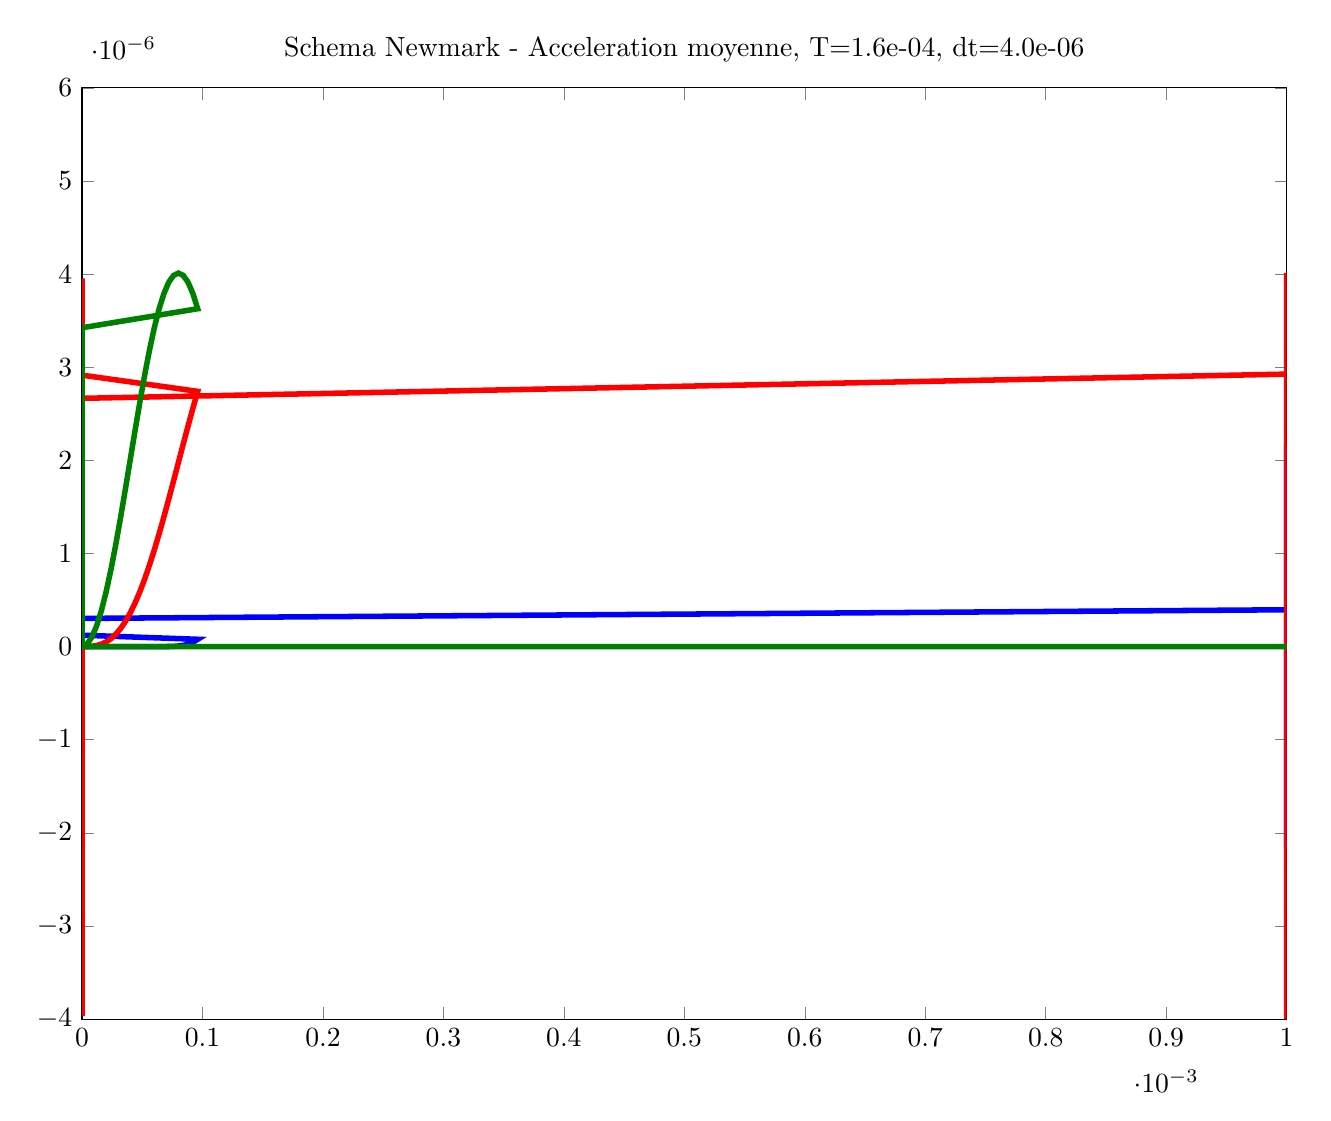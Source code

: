 % This file was created by matlab2tikz v0.4.7 (commit 9d7ddd53b3fb1f0df255c7d242269793e3f459e5) running on MATLAB 7.14.
% Copyright (c) 2008--2014, Nico Schlömer <nico.schloemer@gmail.com>
% All rights reserved.
% Minimal pgfplots version: 1.3
% 
% The latest updates can be retrieved from
%   http://www.mathworks.com/matlabcentral/fileexchange/22022-matlab2tikz
% where you can also make suggestions and rate matlab2tikz.
% 
\begin{tikzpicture}

\begin{axis}[%
width=6.023in,
height=4.656in,
scale only axis,
xmin=0,
xmax=0.001,
ymin=-4e-06,
ymax=6e-06,
title={Schema Newmark - Acceleration moyenne, T=1.6e-04, dt=4.0e-06}
]
\addplot [color=blue,solid,line width=2.0pt,forget plot]
  table[row sep=crcr]{0	0\\
4e-06	7.902e-26\\
8e-06	6.298e-24\\
1.2e-05	2.451e-22\\
1.6e-05	6.206e-21\\
2e-05	1.149e-19\\
2.4e-05	1.658e-18\\
2.8e-05	1.941e-17\\
3.2e-05	1.894e-16\\
3.6e-05	1.571e-15\\
4e-05	1.124e-14\\
4.4e-05	7.018e-14\\
4.8e-05	3.857e-13\\
5.2e-05	1.879e-12\\
5.6e-05	8.165e-12\\
6e-05	3.177e-11\\
6.4e-05	1.112e-10\\
6.8e-05	3.51e-10\\
7.2e-05	1.003e-09\\
7.6e-05	2.597e-09\\
8e-05	6.118e-09\\
8.4e-05	1.315e-08\\
8.8e-05	2.586e-08\\
9.2e-05	4.68e-08\\
9.6e-05	7.837e-08\\
0.0	1.224e-07\\
0.0	1.802e-07\\
0.0	2.522e-07\\
0.0	3.39e-07\\
0.0	4.41e-07\\
0.0	5.578e-07\\
0.0	6.883e-07\\
0.0	8.303e-07\\
0.0	9.813e-07\\
0.0	1.138e-06\\
0.0	1.295e-06\\
0.0	1.45e-06\\
0.0	1.597e-06\\
0.0	1.732e-06\\
0.0	1.854e-06\\
0.0	1.958e-06\\
0.0	2.043e-06\\
0.0	2.107e-06\\
0.0	2.147e-06\\
0.0	2.163e-06\\
0.0	2.154e-06\\
0.0	2.121e-06\\
0.0	2.064e-06\\
0.0	1.984e-06\\
0.0	1.885e-06\\
0.0	1.767e-06\\
0.0	1.635e-06\\
0.0	1.491e-06\\
0.0	1.339e-06\\
0.0	1.183e-06\\
0.0	1.026e-06\\
0.0	8.719e-07\\
0.0	7.25e-07\\
0.0	5.884e-07\\
0.0	4.65e-07\\
0.0	3.568e-07\\
0.0	2.646e-07\\
0.0	1.884e-07\\
0.0	1.271e-07\\
0.0	7.937e-08\\
0.0	4.332e-08\\
0.0	1.732e-08\\
0.0	-6.104e-10\\
0.0	-1.317e-08\\
0.0	-2.382e-08\\
0.0	-3.625e-08\\
0.0	-5.398e-08\\
0.0	-8.039e-08\\
0.0	-1.186e-07\\
0.0	-1.708e-07\\
0.0	-2.382e-07\\
0.0	-3.211e-07\\
0.0	-4.189e-07\\
0.0	-5.309e-07\\
0.0	-6.561e-07\\
0.0	-7.929e-07\\
0.0	-9.393e-07\\
0.0	-1.093e-06\\
0.0	-1.249e-06\\
0.0	-1.405e-06\\
0.0	-1.555e-06\\
0.0	-1.696e-06\\
0.0	-1.823e-06\\
0.0	-1.932e-06\\
0.0	-2.023e-06\\
0.0	-2.091e-06\\
0.0	-2.138e-06\\
0.0	-2.16e-06\\
0.0	-2.159e-06\\
0.0	-2.132e-06\\
0.0	-2.082e-06\\
0.0	-2.009e-06\\
0.0	-1.915e-06\\
0.0	-1.802e-06\\
0.0	-1.673e-06\\
0.0	-1.532e-06\\
0.0	-1.382e-06\\
0.0	-1.227e-06\\
0.0	-1.069e-06\\
0.0	-9.134e-07\\
0.0	-7.634e-07\\
0.0	-6.227e-07\\
0.0	-4.939e-07\\
0.0	-3.791e-07\\
0.0	-2.798e-07\\
0.0	-1.969e-07\\
0.0	-1.302e-07\\
0.0	-7.865e-08\\
0.0	-4.001e-08\\
0.0	-1.195e-08\\
0.0	8.084e-09\\
0.0	2.291e-08\\
0.0	3.528e-08\\
0.0	4.802e-08\\
0.0	6.421e-08\\
0.0	8.705e-08\\
0.0	1.197e-07\\
0.0	1.651e-07\\
0.0	2.256e-07\\
0.0	3.024e-07\\
0.001	3.954e-07\\
0.001	5.036e-07\\
0.001	6.252e-07\\
0.001	7.584e-07\\
0.001	9.013e-07\\
0.001	1.051e-06\\
0.001	1.205e-06\\
0.001	1.359e-06\\
0.001	1.51e-06\\
0.001	1.654e-06\\
0.001	1.787e-06\\
0.001	1.903e-06\\
0.001	2.001e-06\\
0.001	2.077e-06\\
0.001	2.129e-06\\
0.001	2.157e-06\\
0.001	2.161e-06\\
0.001	2.141e-06\\
0.001	2.098e-06\\
0.001	2.031e-06\\
0.001	1.943e-06\\
0.001	1.836e-06\\
0.001	1.711e-06\\
0.001	1.573e-06\\
0.001	1.424e-06\\
0.001	1.269e-06\\
0.001	1.112e-06\\
0.001	9.555e-07\\
0.001	8.033e-07\\
0.001	6.587e-07\\
0.001	5.248e-07\\
0.001	4.041e-07\\
0.001	2.985e-07\\
0.001	2.091e-07\\
0.001	1.362e-07\\
0.001	7.903e-08\\
0.001	3.601e-08\\
0.001	4.912e-09\\
0.001	-1.693e-08\\
0.001	-3.25e-08\\
0.001	-4.489e-08\\
0.001	-5.713e-08\\
0.001	-7.231e-08\\
0.001	-9.359e-08\\
0.001	-1.237e-07\\
0.001	-1.648e-07\\
0.001	-2.189e-07\\
0.001	-2.879e-07\\
0.001	-3.733e-07\\
0.001	-4.753e-07\\
0.001	-5.926e-07\\
0.001	-7.23e-07\\
0.001	-8.637e-07\\
0.001	-1.012e-06\\
0.001	-1.164e-06\\
0.001	-1.317e-06\\
0.001	-1.468e-06\\
0.001	-1.612e-06\\
0.001	-1.748e-06\\
0.001	-1.87e-06\\
0.001	-1.974e-06\\
0.001	-2.058e-06\\
0.001	-2.118e-06\\
0.001	-2.154e-06\\
0.001	-2.165e-06\\
0.001	-2.15e-06\\
0.001	-2.112e-06\\
0.001	-2.05e-06\\
0.001	-1.968e-06\\
0.001	-1.866e-06\\
0.001	-1.747e-06\\
0.001	-1.614e-06\\
0.001	-1.468e-06\\
0.001	-1.314e-06\\
0.001	-1.155e-06\\
0.001	-9.972e-07\\
0.001	-8.426e-07\\
0.001	-6.951e-07\\
0.001	-5.573e-07\\
0.001	-4.318e-07\\
0.001	-3.205e-07\\
0.001	-2.248e-07\\
0.001	-1.453e-07\\
0.001	-8.168e-08\\
0.001	-3.315e-08\\
0.001	1.937e-09\\
0.001	2.614e-08\\
0.001	4.277e-08\\
0.001	5.528e-08\\
0.001	6.69e-08\\
0.001	8.075e-08\\
0.001	9.981e-08\\
0.001	1.267e-07\\
0.001	1.64e-07\\
0.001	2.138e-07\\
0.001	2.779e-07\\
0.001	3.571e-07\\
0.001	4.52e-07\\
0.001	5.623e-07\\
0.001	6.869e-07\\
0.001	8.238e-07\\
0.001	9.7e-07\\
0.001	1.122e-06\\
0.001	1.276e-06\\
0.001	1.427e-06\\
0.001	1.573e-06\\
0.001	1.71e-06\\
0.001	1.834e-06\\
0.001	1.943e-06\\
0.001	2.034e-06\\
0.001	2.103e-06\\
0.001	2.147e-06\\
0.001	2.167e-06\\
0.001	2.159e-06\\
0.001	2.127e-06\\
0.001	2.071e-06\\
0.001	1.993e-06\\
0.001	1.895e-06\\
0.001	1.78e-06\\
0.001	1.65e-06\\
0.001	1.509e-06\\
0.001	1.358e-06\\
0.001	1.201e-06\\
0.001	1.041e-06\\
0.001	8.842e-07\\
0.001	7.327e-07\\
};
\addplot [color=red,solid,line width=2.0pt,forget plot]
  table[row sep=crcr]{0	0\\
4e-06	6.061e-10\\
8e-06	3.631e-09\\
1.2e-05	1.143e-08\\
1.6e-05	2.626e-08\\
2e-05	5.017e-08\\
2.4e-05	8.501e-08\\
2.8e-05	1.324e-07\\
3.2e-05	1.935e-07\\
3.6e-05	2.693e-07\\
4e-05	3.604e-07\\
4.4e-05	4.67e-07\\
4.8e-05	5.888e-07\\
5.2e-05	7.254e-07\\
5.6e-05	8.757e-07\\
6e-05	1.038e-06\\
6.4e-05	1.212e-06\\
6.8e-05	1.395e-06\\
7.2e-05	1.585e-06\\
7.6e-05	1.78e-06\\
8e-05	1.977e-06\\
8.4e-05	2.174e-06\\
8.8e-05	2.368e-06\\
9.2e-05	2.558e-06\\
9.6e-05	2.741e-06\\
0.0	2.915e-06\\
0.0	3.078e-06\\
0.0	3.228e-06\\
0.0	3.365e-06\\
0.0	3.486e-06\\
0.0	3.593e-06\\
0.0	3.684e-06\\
0.0	3.76e-06\\
0.0	3.821e-06\\
0.0	3.868e-06\\
0.0	3.903e-06\\
0.0	3.927e-06\\
0.0	3.942e-06\\
0.0	3.95e-06\\
0.0	3.953e-06\\
0.0	3.953e-06\\
0.0	3.953e-06\\
0.0	3.953e-06\\
0.0	3.953e-06\\
0.0	3.953e-06\\
0.0	3.953e-06\\
0.0	3.952e-06\\
0.0	3.951e-06\\
0.0	3.948e-06\\
0.0	3.942e-06\\
0.0	3.932e-06\\
0.0	3.915e-06\\
0.0	3.888e-06\\
0.0	3.846e-06\\
0.0	3.784e-06\\
0.0	3.699e-06\\
0.0	3.585e-06\\
0.0	3.442e-06\\
0.0	3.268e-06\\
0.0	3.062e-06\\
0.0	2.827e-06\\
0.0	2.562e-06\\
0.0	2.269e-06\\
0.0	1.951e-06\\
0.0	1.609e-06\\
0.0	1.247e-06\\
0.0	8.709e-07\\
0.0	4.84e-07\\
0.0	9.11e-08\\
0.0	-3.034e-07\\
0.0	-6.948e-07\\
0.0	-1.078e-06\\
0.0	-1.448e-06\\
0.0	-1.801e-06\\
0.0	-2.133e-06\\
0.0	-2.441e-06\\
0.0	-2.722e-06\\
0.0	-2.974e-06\\
0.0	-3.195e-06\\
0.0	-3.386e-06\\
0.0	-3.546e-06\\
0.0	-3.677e-06\\
0.0	-3.779e-06\\
0.0	-3.855e-06\\
0.0	-3.909e-06\\
0.0	-3.943e-06\\
0.0	-3.961e-06\\
0.0	-3.968e-06\\
0.0	-3.967e-06\\
0.0	-3.962e-06\\
0.0	-3.956e-06\\
0.0	-3.952e-06\\
0.0	-3.949e-06\\
0.0	-3.949e-06\\
0.0	-3.949e-06\\
0.0	-3.948e-06\\
0.0	-3.945e-06\\
0.0	-3.937e-06\\
0.0	-3.925e-06\\
0.0	-3.905e-06\\
0.0	-3.877e-06\\
0.0	-3.837e-06\\
0.0	-3.78e-06\\
0.0	-3.701e-06\\
0.0	-3.598e-06\\
0.0	-3.465e-06\\
0.0	-3.302e-06\\
0.0	-3.106e-06\\
0.0	-2.879e-06\\
0.0	-2.62e-06\\
0.0	-2.333e-06\\
0.0	-2.021e-06\\
0.0	-1.685e-06\\
0.0	-1.331e-06\\
0.0	-9.592e-07\\
0.0	-5.747e-07\\
0.0	-1.822e-07\\
0.0	2.132e-07\\
0.0	6.062e-07\\
0.0	9.917e-07\\
0.0	1.365e-06\\
0.0	1.723e-06\\
0.0	2.061e-06\\
0.0	2.376e-06\\
0.0	2.666e-06\\
0.001	2.926e-06\\
0.001	3.156e-06\\
0.001	3.355e-06\\
0.001	3.524e-06\\
0.001	3.662e-06\\
0.001	3.772e-06\\
0.001	3.856e-06\\
0.001	3.915e-06\\
0.001	3.953e-06\\
0.001	3.974e-06\\
0.001	3.983e-06\\
0.001	3.982e-06\\
0.001	3.975e-06\\
0.001	3.965e-06\\
0.001	3.956e-06\\
0.001	3.949e-06\\
0.001	3.944e-06\\
0.001	3.942e-06\\
0.001	3.94e-06\\
0.001	3.937e-06\\
0.001	3.932e-06\\
0.001	3.921e-06\\
0.001	3.901e-06\\
0.001	3.872e-06\\
0.001	3.83e-06\\
0.001	3.774e-06\\
0.001	3.699e-06\\
0.001	3.603e-06\\
0.001	3.481e-06\\
0.001	3.33e-06\\
0.001	3.146e-06\\
0.001	2.929e-06\\
0.001	2.679e-06\\
0.001	2.399e-06\\
0.001	2.092e-06\\
0.001	1.762e-06\\
0.001	1.411e-06\\
0.001	1.043e-06\\
0.001	6.62e-07\\
0.001	2.725e-07\\
0.001	-1.211e-07\\
0.001	-5.145e-07\\
0.001	-9.029e-07\\
0.001	-1.282e-06\\
0.001	-1.645e-06\\
0.001	-1.99e-06\\
0.001	-2.311e-06\\
0.001	-2.607e-06\\
0.001	-2.874e-06\\
0.001	-3.113e-06\\
0.001	-3.322e-06\\
0.001	-3.5e-06\\
0.001	-3.647e-06\\
0.001	-3.764e-06\\
0.001	-3.853e-06\\
0.001	-3.918e-06\\
0.001	-3.962e-06\\
0.001	-3.987e-06\\
0.001	-3.998e-06\\
0.001	-3.997e-06\\
0.001	-3.989e-06\\
0.001	-3.977e-06\\
0.001	-3.964e-06\\
0.001	-3.952e-06\\
0.001	-3.943e-06\\
0.001	-3.937e-06\\
0.001	-3.932e-06\\
0.001	-3.928e-06\\
0.001	-3.922e-06\\
0.001	-3.912e-06\\
0.001	-3.896e-06\\
0.001	-3.869e-06\\
0.001	-3.829e-06\\
0.001	-3.774e-06\\
0.001	-3.701e-06\\
0.001	-3.608e-06\\
0.001	-3.492e-06\\
0.001	-3.349e-06\\
0.001	-3.176e-06\\
0.001	-2.972e-06\\
0.001	-2.735e-06\\
0.001	-2.466e-06\\
0.001	-2.166e-06\\
0.001	-1.84e-06\\
0.001	-1.491e-06\\
0.001	-1.126e-06\\
0.001	-7.473e-07\\
0.001	-3.603e-07\\
0.001	3.152e-08\\
0.001	4.243e-07\\
0.001	8.138e-07\\
0.001	1.195e-06\\
0.001	1.563e-06\\
0.001	1.914e-06\\
0.001	2.243e-06\\
0.001	2.547e-06\\
0.001	2.824e-06\\
0.001	3.07e-06\\
0.001	3.286e-06\\
0.001	3.472e-06\\
0.001	3.627e-06\\
0.001	3.752e-06\\
0.001	3.85e-06\\
0.001	3.922e-06\\
0.001	3.971e-06\\
0.001	3.999e-06\\
0.001	4.011e-06\\
0.001	4.011e-06\\
0.001	4.003e-06\\
0.001	3.99e-06\\
0.001	3.975e-06\\
0.001	3.96e-06\\
0.001	3.946e-06\\
0.001	3.934e-06\\
0.001	3.926e-06\\
0.001	3.919e-06\\
0.001	3.913e-06\\
0.001	3.903e-06\\
0.001	3.888e-06\\
0.001	3.863e-06\\
0.001	3.826e-06\\
0.001	3.775e-06\\
0.001	3.706e-06\\
0.001	3.617e-06\\
0.001	3.504e-06\\
0.001	3.366e-06\\
};
\addplot [color=black!50!green,solid,line width=2.0pt,forget plot]
  table[row sep=crcr]{0	0\\
4e-06	2.469e-08\\
8e-06	9.816e-08\\
1.2e-05	2.186e-07\\
1.6e-05	3.83e-07\\
2e-05	5.874e-07\\
2.4e-05	8.267e-07\\
2.8e-05	1.095e-06\\
3.2e-05	1.386e-06\\
3.6e-05	1.692e-06\\
4e-05	2.006e-06\\
4.4e-05	2.319e-06\\
4.8e-05	2.625e-06\\
5.2e-05	2.916e-06\\
5.6e-05	3.184e-06\\
6e-05	3.424e-06\\
6.4e-05	3.628e-06\\
6.8e-05	3.792e-06\\
7.2e-05	3.913e-06\\
7.6e-05	3.986e-06\\
8e-05	4.011e-06\\
8.4e-05	3.986e-06\\
8.8e-05	3.913e-06\\
9.2e-05	3.792e-06\\
9.6e-05	3.628e-06\\
0.0	3.424e-06\\
0.0	3.184e-06\\
0.0	2.916e-06\\
0.0	2.625e-06\\
0.0	2.319e-06\\
0.0	2.006e-06\\
0.0	1.692e-06\\
0.0	1.386e-06\\
0.0	1.095e-06\\
0.0	8.267e-07\\
0.0	5.874e-07\\
0.0	3.83e-07\\
0.0	2.186e-07\\
0.0	9.816e-08\\
0.0	2.469e-08\\
0.0	0\\
0.0	0\\
0.0	0\\
0.0	0\\
0.0	0\\
0.0	0\\
0.0	0\\
0.0	0\\
0.0	0\\
0.0	0\\
0.0	0\\
0.0	0\\
0.0	0\\
0.0	0\\
0.0	0\\
0.0	0\\
0.0	0\\
0.0	0\\
0.0	0\\
0.0	0\\
0.0	0\\
0.0	0\\
0.0	0\\
0.0	0\\
0.0	0\\
0.0	0\\
0.0	0\\
0.0	0\\
0.0	0\\
0.0	0\\
0.0	0\\
0.0	0\\
0.0	0\\
0.0	0\\
0.0	0\\
0.0	0\\
0.0	0\\
0.0	0\\
0.0	0\\
0.0	0\\
0.0	0\\
0.0	0\\
0.0	0\\
0.0	0\\
0.0	0\\
0.0	0\\
0.0	0\\
0.0	0\\
0.0	0\\
0.0	0\\
0.0	0\\
0.0	0\\
0.0	0\\
0.0	0\\
0.0	0\\
0.0	0\\
0.0	0\\
0.0	0\\
0.0	0\\
0.0	0\\
0.0	0\\
0.0	0\\
0.0	0\\
0.0	0\\
0.0	0\\
0.0	0\\
0.0	0\\
0.0	0\\
0.0	0\\
0.0	0\\
0.0	0\\
0.0	0\\
0.0	0\\
0.0	0\\
0.0	0\\
0.0	0\\
0.0	0\\
0.0	0\\
0.0	0\\
0.0	0\\
0.0	0\\
0.0	0\\
0.0	0\\
0.0	0\\
0.0	0\\
0.001	0\\
0.001	0\\
0.001	0\\
0.001	0\\
0.001	0\\
0.001	0\\
0.001	0\\
0.001	0\\
0.001	0\\
0.001	0\\
0.001	0\\
0.001	0\\
0.001	0\\
0.001	0\\
0.001	0\\
0.001	0\\
0.001	0\\
0.001	0\\
0.001	0\\
0.001	0\\
0.001	0\\
0.001	0\\
0.001	0\\
0.001	0\\
0.001	0\\
0.001	0\\
0.001	0\\
0.001	0\\
0.001	0\\
0.001	0\\
0.001	0\\
0.001	0\\
0.001	0\\
0.001	0\\
0.001	0\\
0.001	0\\
0.001	0\\
0.001	0\\
0.001	0\\
0.001	0\\
0.001	0\\
0.001	0\\
0.001	0\\
0.001	0\\
0.001	0\\
0.001	0\\
0.001	0\\
0.001	0\\
0.001	0\\
0.001	0\\
0.001	0\\
0.001	0\\
0.001	0\\
0.001	0\\
0.001	0\\
0.001	0\\
0.001	0\\
0.001	0\\
0.001	0\\
0.001	0\\
0.001	0\\
0.001	0\\
0.001	0\\
0.001	0\\
0.001	0\\
0.001	0\\
0.001	0\\
0.001	0\\
0.001	0\\
0.001	0\\
0.001	0\\
0.001	0\\
0.001	0\\
0.001	0\\
0.001	0\\
0.001	0\\
0.001	0\\
0.001	0\\
0.001	0\\
0.001	0\\
0.001	0\\
0.001	0\\
0.001	0\\
0.001	0\\
0.001	0\\
0.001	0\\
0.001	0\\
0.001	0\\
0.001	0\\
0.001	0\\
0.001	0\\
0.001	0\\
0.001	0\\
0.001	0\\
0.001	0\\
0.001	0\\
0.001	0\\
0.001	0\\
0.001	0\\
0.001	0\\
0.001	0\\
0.001	0\\
0.001	0\\
0.001	0\\
0.001	0\\
0.001	0\\
0.001	0\\
0.001	0\\
0.001	0\\
0.001	0\\
0.001	0\\
0.001	0\\
0.001	0\\
0.001	0\\
0.001	0\\
0.001	0\\
0.001	0\\
0.001	0\\
0.001	0\\
0.001	0\\
0.001	0\\
0.001	0\\
0.001	0\\
0.001	0\\
0.001	0\\
0.001	0\\
};
\end{axis}
\end{tikzpicture}%